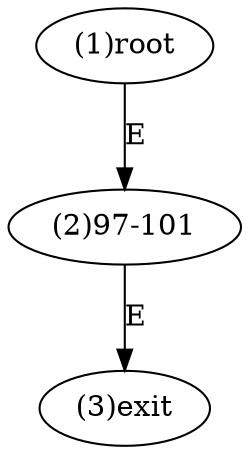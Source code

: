 digraph "" { 
1[ label="(1)root"];
2[ label="(2)97-101"];
3[ label="(3)exit"];
1->2[ label="E"];
2->3[ label="E"];
}
